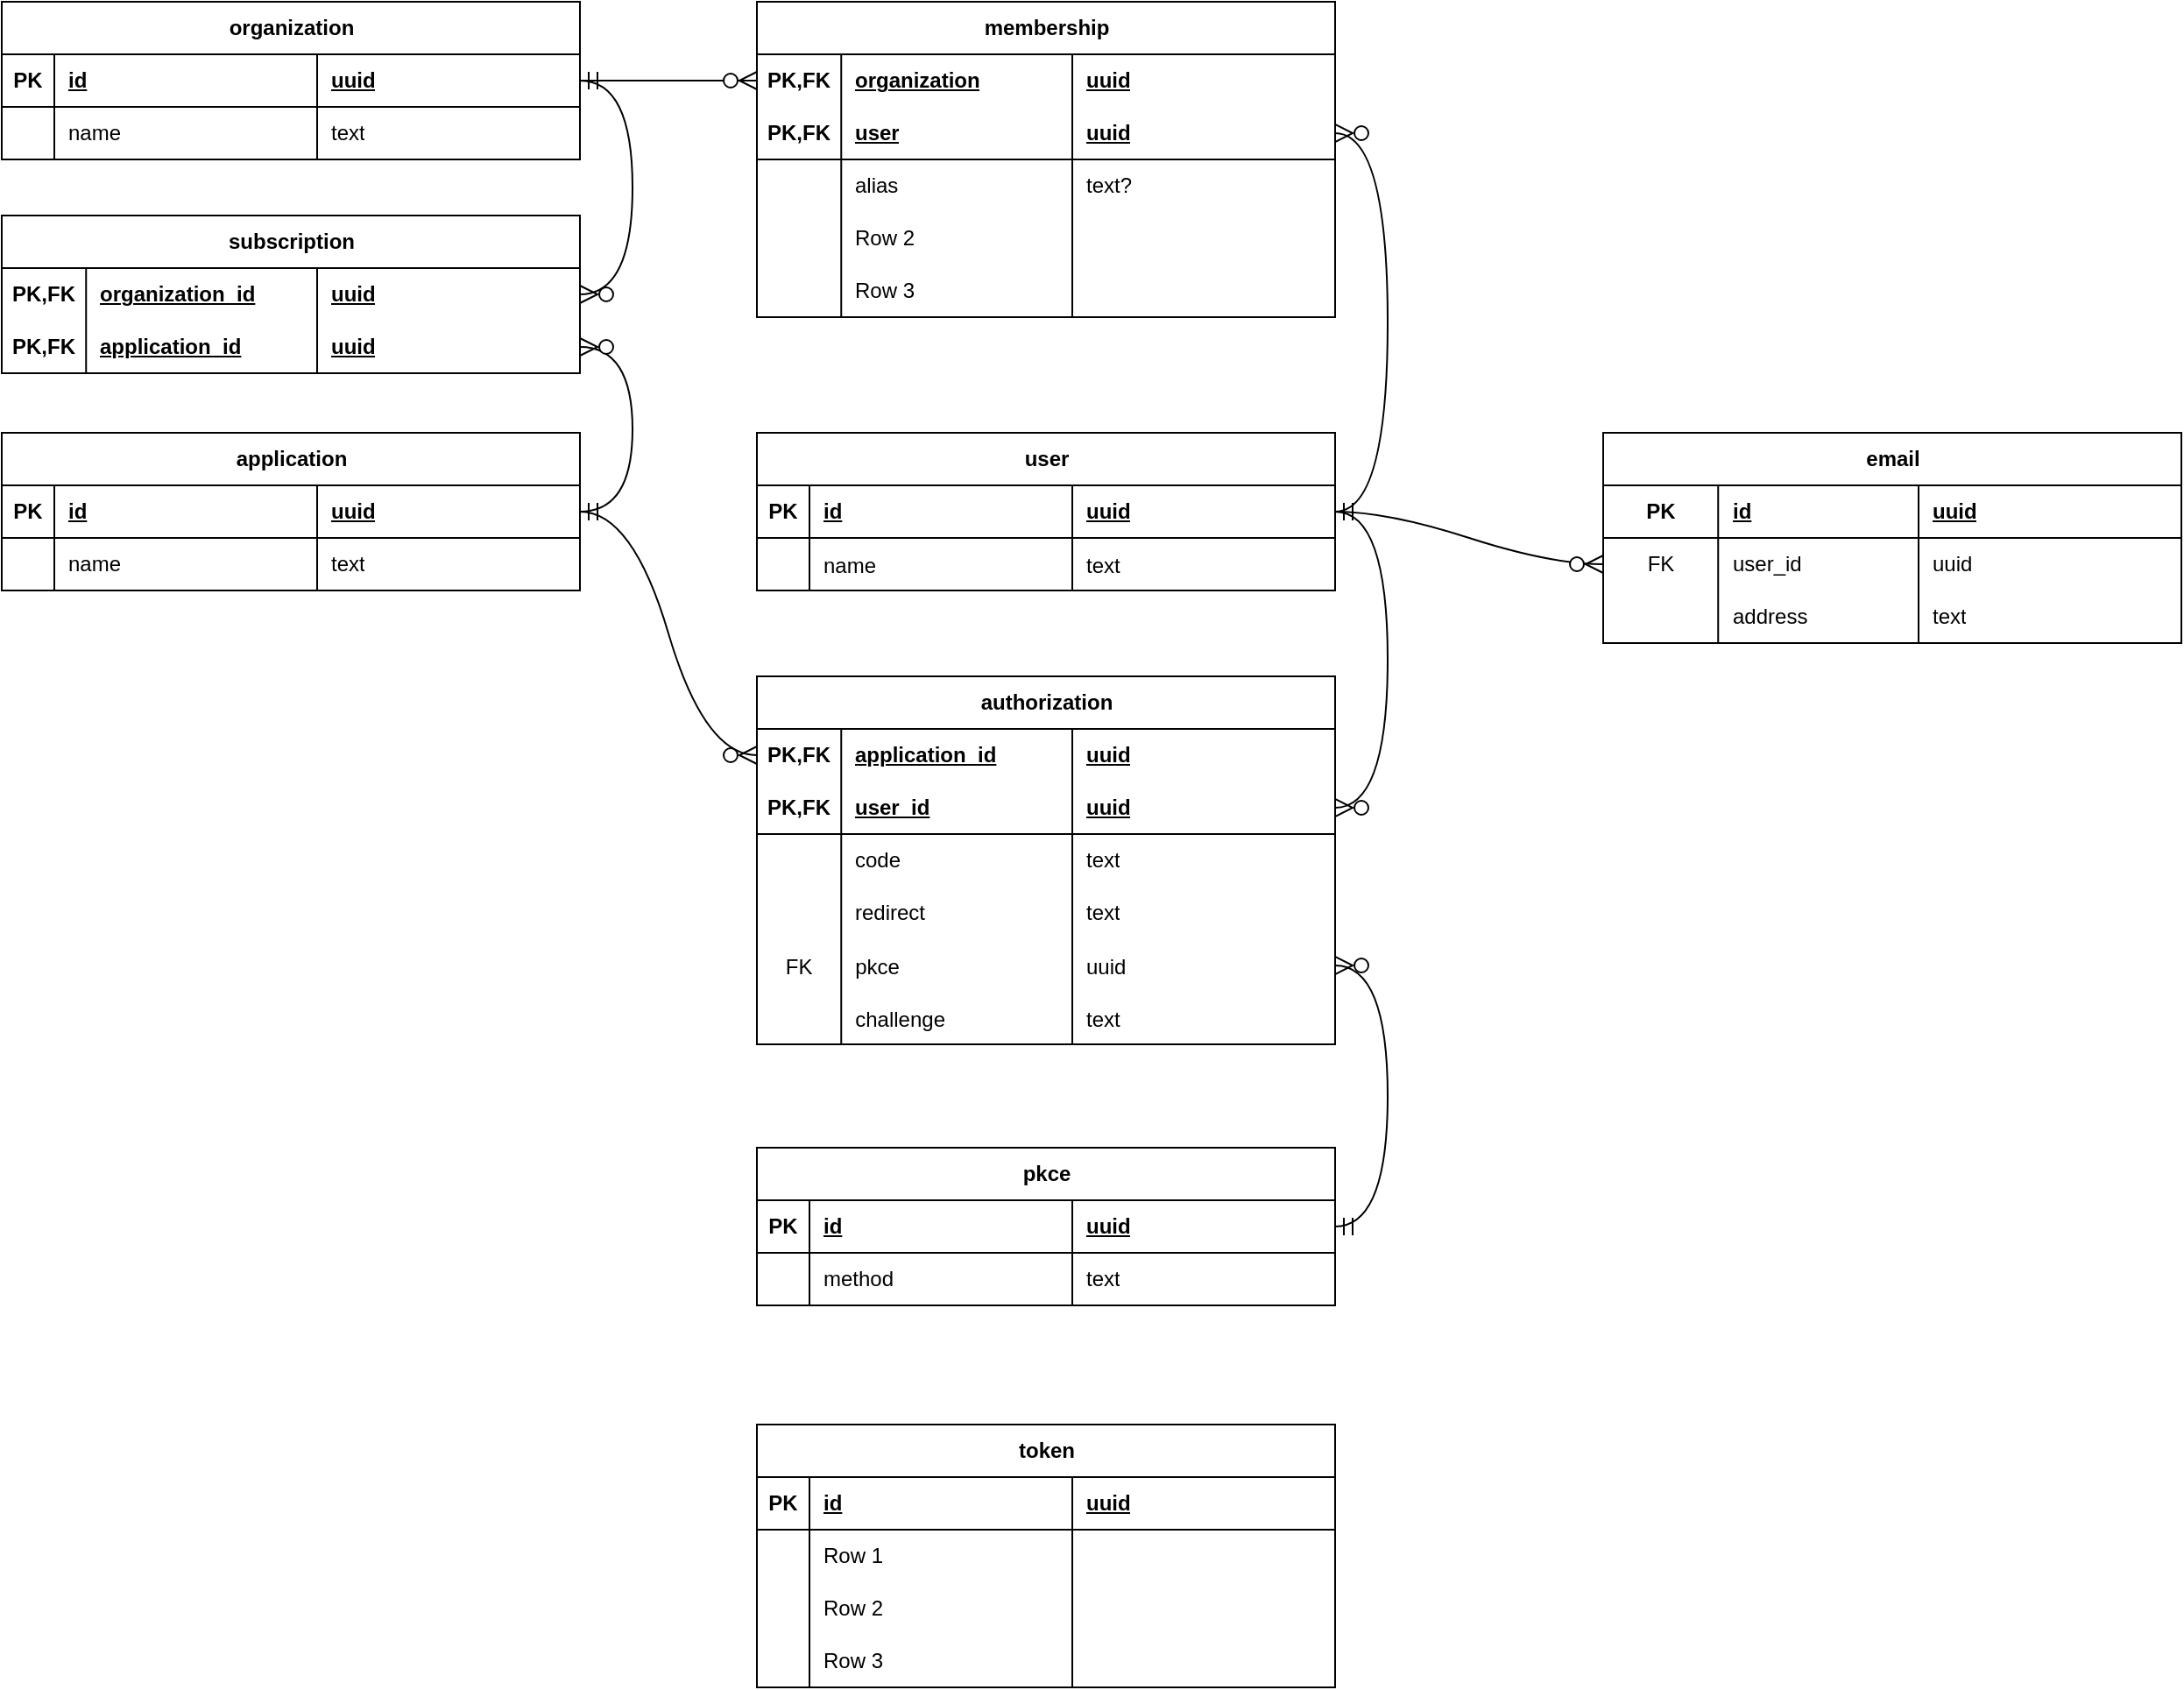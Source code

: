<mxfile version="27.1.1" pages="2">
  <diagram name="Schema" id="1bol4fyRU_d1FKhpm_cu">
    <mxGraphModel dx="2452" dy="1384" grid="0" gridSize="10" guides="1" tooltips="1" connect="1" arrows="1" fold="1" page="0" pageScale="1" pageWidth="827" pageHeight="1169" math="0" shadow="0">
      <root>
        <mxCell id="0" />
        <mxCell id="1" parent="0" />
        <mxCell id="46ffzwoDl7pQg9c1QsWF-31" style="edgeStyle=entityRelationEdgeStyle;shape=connector;curved=1;rounded=0;orthogonalLoop=1;jettySize=auto;html=1;strokeColor=default;align=center;verticalAlign=middle;fontFamily=Helvetica;fontSize=12;fontColor=default;labelBackgroundColor=default;startArrow=ERmandOne;startSize=8;endArrow=ERzeroToMany;endSize=8;" edge="1" parent="1" source="kHcMcDefeO73XjGqRHTA-59" target="XVOxswBhUQG1xmM62Aym-6">
          <mxGeometry relative="1" as="geometry" />
        </mxCell>
        <mxCell id="kHcMcDefeO73XjGqRHTA-59" value="user" style="shape=table;startSize=30;container=1;collapsible=1;childLayout=tableLayout;fixedRows=1;rowLines=0;fontStyle=1;align=center;resizeLast=1;html=1;" vertex="1" parent="1">
          <mxGeometry x="-317" y="-82" width="330" height="90" as="geometry" />
        </mxCell>
        <mxCell id="kHcMcDefeO73XjGqRHTA-60" value="" style="shape=tableRow;horizontal=0;startSize=0;swimlaneHead=0;swimlaneBody=0;fillColor=none;collapsible=0;dropTarget=0;points=[[0,0.5],[1,0.5]];portConstraint=eastwest;top=0;left=0;right=0;bottom=1;" vertex="1" parent="kHcMcDefeO73XjGqRHTA-59">
          <mxGeometry y="30" width="330" height="30" as="geometry" />
        </mxCell>
        <mxCell id="kHcMcDefeO73XjGqRHTA-61" value="PK" style="shape=partialRectangle;connectable=0;fillColor=none;top=0;left=0;bottom=0;right=0;fontStyle=1;overflow=hidden;whiteSpace=wrap;html=1;" vertex="1" parent="kHcMcDefeO73XjGqRHTA-60">
          <mxGeometry width="30" height="30" as="geometry">
            <mxRectangle width="30" height="30" as="alternateBounds" />
          </mxGeometry>
        </mxCell>
        <mxCell id="kHcMcDefeO73XjGqRHTA-62" value="id" style="shape=partialRectangle;connectable=0;fillColor=none;top=0;left=0;bottom=0;right=0;align=left;spacingLeft=6;fontStyle=5;overflow=hidden;whiteSpace=wrap;html=1;" vertex="1" parent="kHcMcDefeO73XjGqRHTA-60">
          <mxGeometry x="30" width="150" height="30" as="geometry">
            <mxRectangle width="150" height="30" as="alternateBounds" />
          </mxGeometry>
        </mxCell>
        <mxCell id="kHcMcDefeO73XjGqRHTA-63" value="uuid" style="shape=partialRectangle;connectable=0;fillColor=none;top=0;left=0;bottom=0;right=0;align=left;spacingLeft=6;fontStyle=5;overflow=hidden;whiteSpace=wrap;html=1;" vertex="1" parent="kHcMcDefeO73XjGqRHTA-60">
          <mxGeometry x="180" width="150" height="30" as="geometry">
            <mxRectangle width="150" height="30" as="alternateBounds" />
          </mxGeometry>
        </mxCell>
        <mxCell id="kHcMcDefeO73XjGqRHTA-194" value="" style="shape=tableRow;horizontal=0;startSize=0;swimlaneHead=0;swimlaneBody=0;fillColor=none;collapsible=0;dropTarget=0;points=[[0,0.5],[1,0.5]];portConstraint=eastwest;top=0;left=0;right=0;bottom=0;fontFamily=Helvetica;fontSize=12;fontColor=default;labelBackgroundColor=default;" vertex="1" parent="kHcMcDefeO73XjGqRHTA-59">
          <mxGeometry y="60" width="330" height="30" as="geometry" />
        </mxCell>
        <mxCell id="kHcMcDefeO73XjGqRHTA-195" value="" style="shape=partialRectangle;connectable=0;fillColor=none;top=0;left=0;bottom=0;right=0;editable=1;overflow=hidden;fontFamily=Helvetica;fontSize=12;fontColor=default;labelBackgroundColor=default;" vertex="1" parent="kHcMcDefeO73XjGqRHTA-194">
          <mxGeometry width="30" height="30" as="geometry">
            <mxRectangle width="30" height="30" as="alternateBounds" />
          </mxGeometry>
        </mxCell>
        <mxCell id="kHcMcDefeO73XjGqRHTA-196" value="name" style="shape=partialRectangle;connectable=0;fillColor=none;top=0;left=0;bottom=0;right=0;align=left;spacingLeft=6;overflow=hidden;fontFamily=Helvetica;fontSize=12;fontColor=default;labelBackgroundColor=default;" vertex="1" parent="kHcMcDefeO73XjGqRHTA-194">
          <mxGeometry x="30" width="150" height="30" as="geometry">
            <mxRectangle width="150" height="30" as="alternateBounds" />
          </mxGeometry>
        </mxCell>
        <mxCell id="kHcMcDefeO73XjGqRHTA-197" value="text" style="shape=partialRectangle;connectable=0;fillColor=none;top=0;left=0;bottom=0;right=0;align=left;spacingLeft=6;overflow=hidden;fontFamily=Helvetica;fontSize=12;fontColor=default;labelBackgroundColor=default;" vertex="1" parent="kHcMcDefeO73XjGqRHTA-194">
          <mxGeometry x="180" width="150" height="30" as="geometry">
            <mxRectangle width="150" height="30" as="alternateBounds" />
          </mxGeometry>
        </mxCell>
        <mxCell id="kHcMcDefeO73XjGqRHTA-89" value="email" style="shape=table;startSize=30;container=1;collapsible=1;childLayout=tableLayout;fixedRows=1;rowLines=0;fontStyle=1;align=center;resizeLast=1;html=1;" vertex="1" parent="1">
          <mxGeometry x="166" y="-82" width="330" height="120" as="geometry" />
        </mxCell>
        <mxCell id="kHcMcDefeO73XjGqRHTA-90" value="" style="shape=tableRow;horizontal=0;startSize=0;swimlaneHead=0;swimlaneBody=0;fillColor=none;collapsible=0;dropTarget=0;points=[[0,0.5],[1,0.5]];portConstraint=eastwest;top=0;left=0;right=0;bottom=1;" vertex="1" parent="kHcMcDefeO73XjGqRHTA-89">
          <mxGeometry y="30" width="330" height="30" as="geometry" />
        </mxCell>
        <mxCell id="kHcMcDefeO73XjGqRHTA-91" value="PK" style="shape=partialRectangle;connectable=0;fillColor=none;top=0;left=0;bottom=0;right=0;fontStyle=1;overflow=hidden;whiteSpace=wrap;html=1;" vertex="1" parent="kHcMcDefeO73XjGqRHTA-90">
          <mxGeometry width="65.625" height="30" as="geometry">
            <mxRectangle width="65.625" height="30" as="alternateBounds" />
          </mxGeometry>
        </mxCell>
        <mxCell id="kHcMcDefeO73XjGqRHTA-92" value="id" style="shape=partialRectangle;connectable=0;fillColor=none;top=0;left=0;bottom=0;right=0;align=left;spacingLeft=6;fontStyle=5;overflow=hidden;whiteSpace=wrap;html=1;" vertex="1" parent="kHcMcDefeO73XjGqRHTA-90">
          <mxGeometry x="65.625" width="114.375" height="30" as="geometry">
            <mxRectangle width="114.375" height="30" as="alternateBounds" />
          </mxGeometry>
        </mxCell>
        <mxCell id="kHcMcDefeO73XjGqRHTA-93" value="uuid" style="shape=partialRectangle;connectable=0;fillColor=none;top=0;left=0;bottom=0;right=0;align=left;spacingLeft=6;fontStyle=5;overflow=hidden;whiteSpace=wrap;html=1;" vertex="1" parent="kHcMcDefeO73XjGqRHTA-90">
          <mxGeometry x="180" width="150" height="30" as="geometry">
            <mxRectangle width="150" height="30" as="alternateBounds" />
          </mxGeometry>
        </mxCell>
        <mxCell id="kHcMcDefeO73XjGqRHTA-94" value="" style="shape=tableRow;horizontal=0;startSize=0;swimlaneHead=0;swimlaneBody=0;fillColor=none;collapsible=0;dropTarget=0;points=[[0,0.5],[1,0.5]];portConstraint=eastwest;top=0;left=0;right=0;bottom=0;" vertex="1" parent="kHcMcDefeO73XjGqRHTA-89">
          <mxGeometry y="60" width="330" height="30" as="geometry" />
        </mxCell>
        <mxCell id="kHcMcDefeO73XjGqRHTA-95" value="FK" style="shape=partialRectangle;connectable=0;fillColor=none;top=0;left=0;bottom=0;right=0;editable=1;overflow=hidden;whiteSpace=wrap;html=1;" vertex="1" parent="kHcMcDefeO73XjGqRHTA-94">
          <mxGeometry width="65.625" height="30" as="geometry">
            <mxRectangle width="65.625" height="30" as="alternateBounds" />
          </mxGeometry>
        </mxCell>
        <mxCell id="kHcMcDefeO73XjGqRHTA-96" value="user_id" style="shape=partialRectangle;connectable=0;fillColor=none;top=0;left=0;bottom=0;right=0;align=left;spacingLeft=6;overflow=hidden;whiteSpace=wrap;html=1;" vertex="1" parent="kHcMcDefeO73XjGqRHTA-94">
          <mxGeometry x="65.625" width="114.375" height="30" as="geometry">
            <mxRectangle width="114.375" height="30" as="alternateBounds" />
          </mxGeometry>
        </mxCell>
        <mxCell id="kHcMcDefeO73XjGqRHTA-97" value="uuid" style="shape=partialRectangle;connectable=0;fillColor=none;top=0;left=0;bottom=0;right=0;align=left;spacingLeft=6;overflow=hidden;whiteSpace=wrap;html=1;" vertex="1" parent="kHcMcDefeO73XjGqRHTA-94">
          <mxGeometry x="180" width="150" height="30" as="geometry">
            <mxRectangle width="150" height="30" as="alternateBounds" />
          </mxGeometry>
        </mxCell>
        <mxCell id="kHcMcDefeO73XjGqRHTA-98" value="" style="shape=tableRow;horizontal=0;startSize=0;swimlaneHead=0;swimlaneBody=0;fillColor=none;collapsible=0;dropTarget=0;points=[[0,0.5],[1,0.5]];portConstraint=eastwest;top=0;left=0;right=0;bottom=0;" vertex="1" parent="kHcMcDefeO73XjGqRHTA-89">
          <mxGeometry y="90" width="330" height="30" as="geometry" />
        </mxCell>
        <mxCell id="kHcMcDefeO73XjGqRHTA-99" value="" style="shape=partialRectangle;connectable=0;fillColor=none;top=0;left=0;bottom=0;right=0;editable=1;overflow=hidden;whiteSpace=wrap;html=1;" vertex="1" parent="kHcMcDefeO73XjGqRHTA-98">
          <mxGeometry width="65.625" height="30" as="geometry">
            <mxRectangle width="65.625" height="30" as="alternateBounds" />
          </mxGeometry>
        </mxCell>
        <mxCell id="kHcMcDefeO73XjGqRHTA-100" value="address" style="shape=partialRectangle;connectable=0;fillColor=none;top=0;left=0;bottom=0;right=0;align=left;spacingLeft=6;overflow=hidden;whiteSpace=wrap;html=1;" vertex="1" parent="kHcMcDefeO73XjGqRHTA-98">
          <mxGeometry x="65.625" width="114.375" height="30" as="geometry">
            <mxRectangle width="114.375" height="30" as="alternateBounds" />
          </mxGeometry>
        </mxCell>
        <mxCell id="kHcMcDefeO73XjGqRHTA-101" value="text" style="shape=partialRectangle;connectable=0;fillColor=none;top=0;left=0;bottom=0;right=0;align=left;spacingLeft=6;overflow=hidden;whiteSpace=wrap;html=1;" vertex="1" parent="kHcMcDefeO73XjGqRHTA-98">
          <mxGeometry x="180" width="150" height="30" as="geometry">
            <mxRectangle width="150" height="30" as="alternateBounds" />
          </mxGeometry>
        </mxCell>
        <mxCell id="kHcMcDefeO73XjGqRHTA-117" style="edgeStyle=entityRelationEdgeStyle;shape=connector;curved=1;rounded=0;orthogonalLoop=1;jettySize=auto;html=1;strokeColor=default;align=center;verticalAlign=middle;fontFamily=Helvetica;fontSize=12;fontColor=default;labelBackgroundColor=default;startArrow=ERmandOne;startSize=8;endArrow=ERzeroToMany;endSize=8;" edge="1" parent="1" source="kHcMcDefeO73XjGqRHTA-60" target="kHcMcDefeO73XjGqRHTA-94">
          <mxGeometry relative="1" as="geometry" />
        </mxCell>
        <mxCell id="kHcMcDefeO73XjGqRHTA-118" value="organization" style="shape=table;startSize=30;container=1;collapsible=1;childLayout=tableLayout;fixedRows=1;rowLines=0;fontStyle=1;align=center;resizeLast=1;html=1;" vertex="1" parent="1">
          <mxGeometry x="-748" y="-328" width="330" height="90" as="geometry" />
        </mxCell>
        <mxCell id="kHcMcDefeO73XjGqRHTA-119" value="" style="shape=tableRow;horizontal=0;startSize=0;swimlaneHead=0;swimlaneBody=0;fillColor=none;collapsible=0;dropTarget=0;points=[[0,0.5],[1,0.5]];portConstraint=eastwest;top=0;left=0;right=0;bottom=1;" vertex="1" parent="kHcMcDefeO73XjGqRHTA-118">
          <mxGeometry y="30" width="330" height="30" as="geometry" />
        </mxCell>
        <mxCell id="kHcMcDefeO73XjGqRHTA-120" value="PK" style="shape=partialRectangle;connectable=0;fillColor=none;top=0;left=0;bottom=0;right=0;fontStyle=1;overflow=hidden;whiteSpace=wrap;html=1;" vertex="1" parent="kHcMcDefeO73XjGqRHTA-119">
          <mxGeometry width="30" height="30" as="geometry">
            <mxRectangle width="30" height="30" as="alternateBounds" />
          </mxGeometry>
        </mxCell>
        <mxCell id="kHcMcDefeO73XjGqRHTA-121" value="id" style="shape=partialRectangle;connectable=0;fillColor=none;top=0;left=0;bottom=0;right=0;align=left;spacingLeft=6;fontStyle=5;overflow=hidden;whiteSpace=wrap;html=1;" vertex="1" parent="kHcMcDefeO73XjGqRHTA-119">
          <mxGeometry x="30" width="150" height="30" as="geometry">
            <mxRectangle width="150" height="30" as="alternateBounds" />
          </mxGeometry>
        </mxCell>
        <mxCell id="kHcMcDefeO73XjGqRHTA-122" value="uuid" style="shape=partialRectangle;connectable=0;fillColor=none;top=0;left=0;bottom=0;right=0;align=left;spacingLeft=6;fontStyle=5;overflow=hidden;whiteSpace=wrap;html=1;" vertex="1" parent="kHcMcDefeO73XjGqRHTA-119">
          <mxGeometry x="180" width="150" height="30" as="geometry">
            <mxRectangle width="150" height="30" as="alternateBounds" />
          </mxGeometry>
        </mxCell>
        <mxCell id="kHcMcDefeO73XjGqRHTA-131" value="" style="shape=tableRow;horizontal=0;startSize=0;swimlaneHead=0;swimlaneBody=0;fillColor=none;collapsible=0;dropTarget=0;points=[[0,0.5],[1,0.5]];portConstraint=eastwest;top=0;left=0;right=0;bottom=0;" vertex="1" parent="kHcMcDefeO73XjGqRHTA-118">
          <mxGeometry y="60" width="330" height="30" as="geometry" />
        </mxCell>
        <mxCell id="kHcMcDefeO73XjGqRHTA-132" value="" style="shape=partialRectangle;connectable=0;fillColor=none;top=0;left=0;bottom=0;right=0;editable=1;overflow=hidden;whiteSpace=wrap;html=1;" vertex="1" parent="kHcMcDefeO73XjGqRHTA-131">
          <mxGeometry width="30" height="30" as="geometry">
            <mxRectangle width="30" height="30" as="alternateBounds" />
          </mxGeometry>
        </mxCell>
        <mxCell id="kHcMcDefeO73XjGqRHTA-133" value="name" style="shape=partialRectangle;connectable=0;fillColor=none;top=0;left=0;bottom=0;right=0;align=left;spacingLeft=6;overflow=hidden;whiteSpace=wrap;html=1;" vertex="1" parent="kHcMcDefeO73XjGqRHTA-131">
          <mxGeometry x="30" width="150" height="30" as="geometry">
            <mxRectangle width="150" height="30" as="alternateBounds" />
          </mxGeometry>
        </mxCell>
        <mxCell id="kHcMcDefeO73XjGqRHTA-134" value="text" style="shape=partialRectangle;connectable=0;fillColor=none;top=0;left=0;bottom=0;right=0;align=left;spacingLeft=6;overflow=hidden;whiteSpace=wrap;html=1;" vertex="1" parent="kHcMcDefeO73XjGqRHTA-131">
          <mxGeometry x="180" width="150" height="30" as="geometry">
            <mxRectangle width="150" height="30" as="alternateBounds" />
          </mxGeometry>
        </mxCell>
        <mxCell id="kHcMcDefeO73XjGqRHTA-173" value="membership" style="shape=table;startSize=30;container=1;collapsible=1;childLayout=tableLayout;fixedRows=1;rowLines=0;fontStyle=1;align=center;resizeLast=1;html=1;" vertex="1" parent="1">
          <mxGeometry x="-317" y="-328" width="330" height="180" as="geometry" />
        </mxCell>
        <mxCell id="kHcMcDefeO73XjGqRHTA-174" value="" style="shape=tableRow;horizontal=0;startSize=0;swimlaneHead=0;swimlaneBody=0;fillColor=none;collapsible=0;dropTarget=0;points=[[0,0.5],[1,0.5]];portConstraint=eastwest;top=0;left=0;right=0;bottom=0;fontFamily=Helvetica;fontSize=12;fontColor=default;labelBackgroundColor=default;" vertex="1" parent="kHcMcDefeO73XjGqRHTA-173">
          <mxGeometry y="30" width="330" height="30" as="geometry" />
        </mxCell>
        <mxCell id="kHcMcDefeO73XjGqRHTA-175" value="&lt;b&gt;PK,FK&lt;/b&gt;" style="shape=partialRectangle;connectable=0;fillColor=none;top=0;left=0;bottom=0;right=0;fontStyle=0;overflow=hidden;whiteSpace=wrap;html=1;fontFamily=Helvetica;fontSize=12;fontColor=default;labelBackgroundColor=default;" vertex="1" parent="kHcMcDefeO73XjGqRHTA-174">
          <mxGeometry width="48.125" height="30" as="geometry">
            <mxRectangle width="48.125" height="30" as="alternateBounds" />
          </mxGeometry>
        </mxCell>
        <mxCell id="kHcMcDefeO73XjGqRHTA-176" value="&lt;b&gt;&lt;u&gt;organization&lt;/u&gt;&lt;/b&gt;" style="shape=partialRectangle;connectable=0;fillColor=none;top=0;left=0;bottom=0;right=0;align=left;spacingLeft=6;fontStyle=0;overflow=hidden;whiteSpace=wrap;html=1;fontFamily=Helvetica;fontSize=12;fontColor=default;labelBackgroundColor=default;" vertex="1" parent="kHcMcDefeO73XjGqRHTA-174">
          <mxGeometry x="48.125" width="131.875" height="30" as="geometry">
            <mxRectangle width="131.875" height="30" as="alternateBounds" />
          </mxGeometry>
        </mxCell>
        <mxCell id="kHcMcDefeO73XjGqRHTA-177" value="&lt;b&gt;&lt;u&gt;uuid&lt;/u&gt;&lt;/b&gt;" style="shape=partialRectangle;connectable=0;fillColor=none;top=0;left=0;bottom=0;right=0;align=left;spacingLeft=6;fontStyle=0;overflow=hidden;whiteSpace=wrap;html=1;fontFamily=Helvetica;fontSize=12;fontColor=default;labelBackgroundColor=default;" vertex="1" parent="kHcMcDefeO73XjGqRHTA-174">
          <mxGeometry x="180" width="150" height="30" as="geometry">
            <mxRectangle width="150" height="30" as="alternateBounds" />
          </mxGeometry>
        </mxCell>
        <mxCell id="kHcMcDefeO73XjGqRHTA-178" value="" style="shape=tableRow;horizontal=0;startSize=0;swimlaneHead=0;swimlaneBody=0;fillColor=none;collapsible=0;dropTarget=0;points=[[0,0.5],[1,0.5]];portConstraint=eastwest;top=0;left=0;right=0;bottom=1;" vertex="1" parent="kHcMcDefeO73XjGqRHTA-173">
          <mxGeometry y="60" width="330" height="30" as="geometry" />
        </mxCell>
        <mxCell id="kHcMcDefeO73XjGqRHTA-179" value="PK,FK" style="shape=partialRectangle;connectable=0;fillColor=none;top=0;left=0;bottom=0;right=0;fontStyle=1;overflow=hidden;whiteSpace=wrap;html=1;" vertex="1" parent="kHcMcDefeO73XjGqRHTA-178">
          <mxGeometry width="48.125" height="30" as="geometry">
            <mxRectangle width="48.125" height="30" as="alternateBounds" />
          </mxGeometry>
        </mxCell>
        <mxCell id="kHcMcDefeO73XjGqRHTA-180" value="user" style="shape=partialRectangle;connectable=0;fillColor=none;top=0;left=0;bottom=0;right=0;align=left;spacingLeft=6;fontStyle=5;overflow=hidden;whiteSpace=wrap;html=1;" vertex="1" parent="kHcMcDefeO73XjGqRHTA-178">
          <mxGeometry x="48.125" width="131.875" height="30" as="geometry">
            <mxRectangle width="131.875" height="30" as="alternateBounds" />
          </mxGeometry>
        </mxCell>
        <mxCell id="kHcMcDefeO73XjGqRHTA-181" value="uuid" style="shape=partialRectangle;connectable=0;fillColor=none;top=0;left=0;bottom=0;right=0;align=left;spacingLeft=6;fontStyle=5;overflow=hidden;whiteSpace=wrap;html=1;" vertex="1" parent="kHcMcDefeO73XjGqRHTA-178">
          <mxGeometry x="180" width="150" height="30" as="geometry">
            <mxRectangle width="150" height="30" as="alternateBounds" />
          </mxGeometry>
        </mxCell>
        <mxCell id="kHcMcDefeO73XjGqRHTA-182" value="" style="shape=tableRow;horizontal=0;startSize=0;swimlaneHead=0;swimlaneBody=0;fillColor=none;collapsible=0;dropTarget=0;points=[[0,0.5],[1,0.5]];portConstraint=eastwest;top=0;left=0;right=0;bottom=0;" vertex="1" parent="kHcMcDefeO73XjGqRHTA-173">
          <mxGeometry y="90" width="330" height="30" as="geometry" />
        </mxCell>
        <mxCell id="kHcMcDefeO73XjGqRHTA-183" value="" style="shape=partialRectangle;connectable=0;fillColor=none;top=0;left=0;bottom=0;right=0;editable=1;overflow=hidden;whiteSpace=wrap;html=1;" vertex="1" parent="kHcMcDefeO73XjGqRHTA-182">
          <mxGeometry width="48.125" height="30" as="geometry">
            <mxRectangle width="48.125" height="30" as="alternateBounds" />
          </mxGeometry>
        </mxCell>
        <mxCell id="kHcMcDefeO73XjGqRHTA-184" value="alias" style="shape=partialRectangle;connectable=0;fillColor=none;top=0;left=0;bottom=0;right=0;align=left;spacingLeft=6;overflow=hidden;whiteSpace=wrap;html=1;" vertex="1" parent="kHcMcDefeO73XjGqRHTA-182">
          <mxGeometry x="48.125" width="131.875" height="30" as="geometry">
            <mxRectangle width="131.875" height="30" as="alternateBounds" />
          </mxGeometry>
        </mxCell>
        <mxCell id="kHcMcDefeO73XjGqRHTA-185" value="text?" style="shape=partialRectangle;connectable=0;fillColor=none;top=0;left=0;bottom=0;right=0;align=left;spacingLeft=6;overflow=hidden;whiteSpace=wrap;html=1;" vertex="1" parent="kHcMcDefeO73XjGqRHTA-182">
          <mxGeometry x="180" width="150" height="30" as="geometry">
            <mxRectangle width="150" height="30" as="alternateBounds" />
          </mxGeometry>
        </mxCell>
        <mxCell id="kHcMcDefeO73XjGqRHTA-186" value="" style="shape=tableRow;horizontal=0;startSize=0;swimlaneHead=0;swimlaneBody=0;fillColor=none;collapsible=0;dropTarget=0;points=[[0,0.5],[1,0.5]];portConstraint=eastwest;top=0;left=0;right=0;bottom=0;" vertex="1" parent="kHcMcDefeO73XjGqRHTA-173">
          <mxGeometry y="120" width="330" height="30" as="geometry" />
        </mxCell>
        <mxCell id="kHcMcDefeO73XjGqRHTA-187" value="" style="shape=partialRectangle;connectable=0;fillColor=none;top=0;left=0;bottom=0;right=0;editable=1;overflow=hidden;whiteSpace=wrap;html=1;" vertex="1" parent="kHcMcDefeO73XjGqRHTA-186">
          <mxGeometry width="48.125" height="30" as="geometry">
            <mxRectangle width="48.125" height="30" as="alternateBounds" />
          </mxGeometry>
        </mxCell>
        <mxCell id="kHcMcDefeO73XjGqRHTA-188" value="Row 2" style="shape=partialRectangle;connectable=0;fillColor=none;top=0;left=0;bottom=0;right=0;align=left;spacingLeft=6;overflow=hidden;whiteSpace=wrap;html=1;" vertex="1" parent="kHcMcDefeO73XjGqRHTA-186">
          <mxGeometry x="48.125" width="131.875" height="30" as="geometry">
            <mxRectangle width="131.875" height="30" as="alternateBounds" />
          </mxGeometry>
        </mxCell>
        <mxCell id="kHcMcDefeO73XjGqRHTA-189" style="shape=partialRectangle;connectable=0;fillColor=none;top=0;left=0;bottom=0;right=0;align=left;spacingLeft=6;overflow=hidden;whiteSpace=wrap;html=1;" vertex="1" parent="kHcMcDefeO73XjGqRHTA-186">
          <mxGeometry x="180" width="150" height="30" as="geometry">
            <mxRectangle width="150" height="30" as="alternateBounds" />
          </mxGeometry>
        </mxCell>
        <mxCell id="kHcMcDefeO73XjGqRHTA-190" value="" style="shape=tableRow;horizontal=0;startSize=0;swimlaneHead=0;swimlaneBody=0;fillColor=none;collapsible=0;dropTarget=0;points=[[0,0.5],[1,0.5]];portConstraint=eastwest;top=0;left=0;right=0;bottom=0;" vertex="1" parent="kHcMcDefeO73XjGqRHTA-173">
          <mxGeometry y="150" width="330" height="30" as="geometry" />
        </mxCell>
        <mxCell id="kHcMcDefeO73XjGqRHTA-191" value="" style="shape=partialRectangle;connectable=0;fillColor=none;top=0;left=0;bottom=0;right=0;editable=1;overflow=hidden;whiteSpace=wrap;html=1;" vertex="1" parent="kHcMcDefeO73XjGqRHTA-190">
          <mxGeometry width="48.125" height="30" as="geometry">
            <mxRectangle width="48.125" height="30" as="alternateBounds" />
          </mxGeometry>
        </mxCell>
        <mxCell id="kHcMcDefeO73XjGqRHTA-192" value="Row 3" style="shape=partialRectangle;connectable=0;fillColor=none;top=0;left=0;bottom=0;right=0;align=left;spacingLeft=6;overflow=hidden;whiteSpace=wrap;html=1;" vertex="1" parent="kHcMcDefeO73XjGqRHTA-190">
          <mxGeometry x="48.125" width="131.875" height="30" as="geometry">
            <mxRectangle width="131.875" height="30" as="alternateBounds" />
          </mxGeometry>
        </mxCell>
        <mxCell id="kHcMcDefeO73XjGqRHTA-193" style="shape=partialRectangle;connectable=0;fillColor=none;top=0;left=0;bottom=0;right=0;align=left;spacingLeft=6;overflow=hidden;whiteSpace=wrap;html=1;" vertex="1" parent="kHcMcDefeO73XjGqRHTA-190">
          <mxGeometry x="180" width="150" height="30" as="geometry">
            <mxRectangle width="150" height="30" as="alternateBounds" />
          </mxGeometry>
        </mxCell>
        <mxCell id="kHcMcDefeO73XjGqRHTA-198" value="application" style="shape=table;startSize=30;container=1;collapsible=1;childLayout=tableLayout;fixedRows=1;rowLines=0;fontStyle=1;align=center;resizeLast=1;html=1;" vertex="1" parent="1">
          <mxGeometry x="-748" y="-82" width="330" height="90" as="geometry" />
        </mxCell>
        <mxCell id="kHcMcDefeO73XjGqRHTA-199" value="" style="shape=tableRow;horizontal=0;startSize=0;swimlaneHead=0;swimlaneBody=0;fillColor=none;collapsible=0;dropTarget=0;points=[[0,0.5],[1,0.5]];portConstraint=eastwest;top=0;left=0;right=0;bottom=1;" vertex="1" parent="kHcMcDefeO73XjGqRHTA-198">
          <mxGeometry y="30" width="330" height="30" as="geometry" />
        </mxCell>
        <mxCell id="kHcMcDefeO73XjGqRHTA-200" value="PK" style="shape=partialRectangle;connectable=0;fillColor=none;top=0;left=0;bottom=0;right=0;fontStyle=1;overflow=hidden;whiteSpace=wrap;html=1;" vertex="1" parent="kHcMcDefeO73XjGqRHTA-199">
          <mxGeometry width="30" height="30" as="geometry">
            <mxRectangle width="30" height="30" as="alternateBounds" />
          </mxGeometry>
        </mxCell>
        <mxCell id="kHcMcDefeO73XjGqRHTA-201" value="id" style="shape=partialRectangle;connectable=0;fillColor=none;top=0;left=0;bottom=0;right=0;align=left;spacingLeft=6;fontStyle=5;overflow=hidden;whiteSpace=wrap;html=1;" vertex="1" parent="kHcMcDefeO73XjGqRHTA-199">
          <mxGeometry x="30" width="150" height="30" as="geometry">
            <mxRectangle width="150" height="30" as="alternateBounds" />
          </mxGeometry>
        </mxCell>
        <mxCell id="kHcMcDefeO73XjGqRHTA-202" value="uuid" style="shape=partialRectangle;connectable=0;fillColor=none;top=0;left=0;bottom=0;right=0;align=left;spacingLeft=6;fontStyle=5;overflow=hidden;whiteSpace=wrap;html=1;" vertex="1" parent="kHcMcDefeO73XjGqRHTA-199">
          <mxGeometry x="180" width="150" height="30" as="geometry">
            <mxRectangle width="150" height="30" as="alternateBounds" />
          </mxGeometry>
        </mxCell>
        <mxCell id="kHcMcDefeO73XjGqRHTA-203" value="" style="shape=tableRow;horizontal=0;startSize=0;swimlaneHead=0;swimlaneBody=0;fillColor=none;collapsible=0;dropTarget=0;points=[[0,0.5],[1,0.5]];portConstraint=eastwest;top=0;left=0;right=0;bottom=0;" vertex="1" parent="kHcMcDefeO73XjGqRHTA-198">
          <mxGeometry y="60" width="330" height="30" as="geometry" />
        </mxCell>
        <mxCell id="kHcMcDefeO73XjGqRHTA-204" value="" style="shape=partialRectangle;connectable=0;fillColor=none;top=0;left=0;bottom=0;right=0;editable=1;overflow=hidden;whiteSpace=wrap;html=1;" vertex="1" parent="kHcMcDefeO73XjGqRHTA-203">
          <mxGeometry width="30" height="30" as="geometry">
            <mxRectangle width="30" height="30" as="alternateBounds" />
          </mxGeometry>
        </mxCell>
        <mxCell id="kHcMcDefeO73XjGqRHTA-205" value="name" style="shape=partialRectangle;connectable=0;fillColor=none;top=0;left=0;bottom=0;right=0;align=left;spacingLeft=6;overflow=hidden;whiteSpace=wrap;html=1;" vertex="1" parent="kHcMcDefeO73XjGqRHTA-203">
          <mxGeometry x="30" width="150" height="30" as="geometry">
            <mxRectangle width="150" height="30" as="alternateBounds" />
          </mxGeometry>
        </mxCell>
        <mxCell id="kHcMcDefeO73XjGqRHTA-206" value="text" style="shape=partialRectangle;connectable=0;fillColor=none;top=0;left=0;bottom=0;right=0;align=left;spacingLeft=6;overflow=hidden;whiteSpace=wrap;html=1;" vertex="1" parent="kHcMcDefeO73XjGqRHTA-203">
          <mxGeometry x="180" width="150" height="30" as="geometry">
            <mxRectangle width="150" height="30" as="alternateBounds" />
          </mxGeometry>
        </mxCell>
        <mxCell id="kHcMcDefeO73XjGqRHTA-215" value="subscription" style="shape=table;startSize=30;container=1;collapsible=1;childLayout=tableLayout;fixedRows=1;rowLines=0;fontStyle=1;align=center;resizeLast=1;html=1;" vertex="1" parent="1">
          <mxGeometry x="-748" y="-206" width="330" height="90" as="geometry" />
        </mxCell>
        <mxCell id="kHcMcDefeO73XjGqRHTA-216" value="" style="shape=tableRow;horizontal=0;startSize=0;swimlaneHead=0;swimlaneBody=0;fillColor=none;collapsible=0;dropTarget=0;points=[[0,0.5],[1,0.5]];portConstraint=eastwest;top=0;left=0;right=0;bottom=0;fontFamily=Helvetica;fontSize=12;fontColor=default;labelBackgroundColor=default;" vertex="1" parent="kHcMcDefeO73XjGqRHTA-215">
          <mxGeometry y="30" width="330" height="30" as="geometry" />
        </mxCell>
        <mxCell id="kHcMcDefeO73XjGqRHTA-217" value="&lt;b&gt;PK,FK&lt;/b&gt;" style="shape=partialRectangle;connectable=0;fillColor=none;top=0;left=0;bottom=0;right=0;fontStyle=0;overflow=hidden;whiteSpace=wrap;html=1;fontFamily=Helvetica;fontSize=12;fontColor=default;labelBackgroundColor=default;" vertex="1" parent="kHcMcDefeO73XjGqRHTA-216">
          <mxGeometry width="48.125" height="30" as="geometry">
            <mxRectangle width="48.125" height="30" as="alternateBounds" />
          </mxGeometry>
        </mxCell>
        <mxCell id="kHcMcDefeO73XjGqRHTA-218" value="&lt;b&gt;&lt;u&gt;organization_id&lt;/u&gt;&lt;/b&gt;" style="shape=partialRectangle;connectable=0;fillColor=none;top=0;left=0;bottom=0;right=0;align=left;spacingLeft=6;fontStyle=0;overflow=hidden;whiteSpace=wrap;html=1;fontFamily=Helvetica;fontSize=12;fontColor=default;labelBackgroundColor=default;" vertex="1" parent="kHcMcDefeO73XjGqRHTA-216">
          <mxGeometry x="48.125" width="131.875" height="30" as="geometry">
            <mxRectangle width="131.875" height="30" as="alternateBounds" />
          </mxGeometry>
        </mxCell>
        <mxCell id="kHcMcDefeO73XjGqRHTA-219" value="&lt;b&gt;&lt;u&gt;uuid&lt;/u&gt;&lt;/b&gt;" style="shape=partialRectangle;connectable=0;fillColor=none;top=0;left=0;bottom=0;right=0;align=left;spacingLeft=6;fontStyle=0;overflow=hidden;whiteSpace=wrap;html=1;fontFamily=Helvetica;fontSize=12;fontColor=default;labelBackgroundColor=default;" vertex="1" parent="kHcMcDefeO73XjGqRHTA-216">
          <mxGeometry x="180" width="150" height="30" as="geometry">
            <mxRectangle width="150" height="30" as="alternateBounds" />
          </mxGeometry>
        </mxCell>
        <mxCell id="kHcMcDefeO73XjGqRHTA-220" value="" style="shape=tableRow;horizontal=0;startSize=0;swimlaneHead=0;swimlaneBody=0;fillColor=none;collapsible=0;dropTarget=0;points=[[0,0.5],[1,0.5]];portConstraint=eastwest;top=0;left=0;right=0;bottom=1;" vertex="1" parent="kHcMcDefeO73XjGqRHTA-215">
          <mxGeometry y="60" width="330" height="30" as="geometry" />
        </mxCell>
        <mxCell id="kHcMcDefeO73XjGqRHTA-221" value="PK,FK" style="shape=partialRectangle;connectable=0;fillColor=none;top=0;left=0;bottom=0;right=0;fontStyle=1;overflow=hidden;whiteSpace=wrap;html=1;" vertex="1" parent="kHcMcDefeO73XjGqRHTA-220">
          <mxGeometry width="48.125" height="30" as="geometry">
            <mxRectangle width="48.125" height="30" as="alternateBounds" />
          </mxGeometry>
        </mxCell>
        <mxCell id="kHcMcDefeO73XjGqRHTA-222" value="application_id" style="shape=partialRectangle;connectable=0;fillColor=none;top=0;left=0;bottom=0;right=0;align=left;spacingLeft=6;fontStyle=5;overflow=hidden;whiteSpace=wrap;html=1;" vertex="1" parent="kHcMcDefeO73XjGqRHTA-220">
          <mxGeometry x="48.125" width="131.875" height="30" as="geometry">
            <mxRectangle width="131.875" height="30" as="alternateBounds" />
          </mxGeometry>
        </mxCell>
        <mxCell id="kHcMcDefeO73XjGqRHTA-223" value="uuid" style="shape=partialRectangle;connectable=0;fillColor=none;top=0;left=0;bottom=0;right=0;align=left;spacingLeft=6;fontStyle=5;overflow=hidden;whiteSpace=wrap;html=1;" vertex="1" parent="kHcMcDefeO73XjGqRHTA-220">
          <mxGeometry x="180" width="150" height="30" as="geometry">
            <mxRectangle width="150" height="30" as="alternateBounds" />
          </mxGeometry>
        </mxCell>
        <mxCell id="zwS3hHhLraTCP4MLH3ys-1" style="edgeStyle=entityRelationEdgeStyle;shape=connector;curved=1;rounded=0;orthogonalLoop=1;jettySize=auto;html=1;strokeColor=default;align=center;verticalAlign=middle;fontFamily=Helvetica;fontSize=12;fontColor=default;labelBackgroundColor=default;startArrow=ERmandOne;startSize=8;endArrow=ERzeroToMany;endSize=8;" edge="1" parent="1" source="kHcMcDefeO73XjGqRHTA-119" target="kHcMcDefeO73XjGqRHTA-174">
          <mxGeometry relative="1" as="geometry" />
        </mxCell>
        <mxCell id="zwS3hHhLraTCP4MLH3ys-2" style="edgeStyle=entityRelationEdgeStyle;shape=connector;curved=1;rounded=0;orthogonalLoop=1;jettySize=auto;html=1;strokeColor=default;align=center;verticalAlign=middle;fontFamily=Helvetica;fontSize=12;fontColor=default;labelBackgroundColor=default;startArrow=ERmandOne;startSize=8;endArrow=ERzeroToMany;endSize=8;" edge="1" parent="1" source="kHcMcDefeO73XjGqRHTA-60" target="kHcMcDefeO73XjGqRHTA-178">
          <mxGeometry relative="1" as="geometry" />
        </mxCell>
        <mxCell id="XVOxswBhUQG1xmM62Aym-1" value="authorization" style="shape=table;startSize=30;container=1;collapsible=1;childLayout=tableLayout;fixedRows=1;rowLines=0;fontStyle=1;align=center;resizeLast=1;html=1;" vertex="1" parent="1">
          <mxGeometry x="-317" y="57" width="330" height="210" as="geometry" />
        </mxCell>
        <mxCell id="XVOxswBhUQG1xmM62Aym-2" value="" style="shape=tableRow;horizontal=0;startSize=0;swimlaneHead=0;swimlaneBody=0;fillColor=none;collapsible=0;dropTarget=0;points=[[0,0.5],[1,0.5]];portConstraint=eastwest;top=0;left=0;right=0;bottom=0;fontFamily=Helvetica;fontSize=12;fontColor=default;labelBackgroundColor=default;" vertex="1" parent="XVOxswBhUQG1xmM62Aym-1">
          <mxGeometry y="30" width="330" height="30" as="geometry" />
        </mxCell>
        <mxCell id="XVOxswBhUQG1xmM62Aym-3" value="&lt;b&gt;PK,FK&lt;/b&gt;" style="shape=partialRectangle;connectable=0;fillColor=none;top=0;left=0;bottom=0;right=0;fontStyle=0;overflow=hidden;whiteSpace=wrap;html=1;fontFamily=Helvetica;fontSize=12;fontColor=default;labelBackgroundColor=default;" vertex="1" parent="XVOxswBhUQG1xmM62Aym-2">
          <mxGeometry width="48.125" height="30" as="geometry">
            <mxRectangle width="48.125" height="30" as="alternateBounds" />
          </mxGeometry>
        </mxCell>
        <mxCell id="XVOxswBhUQG1xmM62Aym-4" value="&lt;b&gt;&lt;u&gt;application_id&lt;/u&gt;&lt;/b&gt;" style="shape=partialRectangle;connectable=0;fillColor=none;top=0;left=0;bottom=0;right=0;align=left;spacingLeft=6;fontStyle=0;overflow=hidden;whiteSpace=wrap;html=1;fontFamily=Helvetica;fontSize=12;fontColor=default;labelBackgroundColor=default;" vertex="1" parent="XVOxswBhUQG1xmM62Aym-2">
          <mxGeometry x="48.125" width="131.875" height="30" as="geometry">
            <mxRectangle width="131.875" height="30" as="alternateBounds" />
          </mxGeometry>
        </mxCell>
        <mxCell id="XVOxswBhUQG1xmM62Aym-5" value="&lt;b&gt;&lt;u&gt;uuid&lt;/u&gt;&lt;/b&gt;" style="shape=partialRectangle;connectable=0;fillColor=none;top=0;left=0;bottom=0;right=0;align=left;spacingLeft=6;fontStyle=0;overflow=hidden;whiteSpace=wrap;html=1;fontFamily=Helvetica;fontSize=12;fontColor=default;labelBackgroundColor=default;" vertex="1" parent="XVOxswBhUQG1xmM62Aym-2">
          <mxGeometry x="180" width="150" height="30" as="geometry">
            <mxRectangle width="150" height="30" as="alternateBounds" />
          </mxGeometry>
        </mxCell>
        <mxCell id="XVOxswBhUQG1xmM62Aym-6" value="" style="shape=tableRow;horizontal=0;startSize=0;swimlaneHead=0;swimlaneBody=0;fillColor=none;collapsible=0;dropTarget=0;points=[[0,0.5],[1,0.5]];portConstraint=eastwest;top=0;left=0;right=0;bottom=1;" vertex="1" parent="XVOxswBhUQG1xmM62Aym-1">
          <mxGeometry y="60" width="330" height="30" as="geometry" />
        </mxCell>
        <mxCell id="XVOxswBhUQG1xmM62Aym-7" value="PK,FK" style="shape=partialRectangle;connectable=0;fillColor=none;top=0;left=0;bottom=0;right=0;fontStyle=1;overflow=hidden;whiteSpace=wrap;html=1;" vertex="1" parent="XVOxswBhUQG1xmM62Aym-6">
          <mxGeometry width="48.125" height="30" as="geometry">
            <mxRectangle width="48.125" height="30" as="alternateBounds" />
          </mxGeometry>
        </mxCell>
        <mxCell id="XVOxswBhUQG1xmM62Aym-8" value="user_id" style="shape=partialRectangle;connectable=0;fillColor=none;top=0;left=0;bottom=0;right=0;align=left;spacingLeft=6;fontStyle=5;overflow=hidden;whiteSpace=wrap;html=1;" vertex="1" parent="XVOxswBhUQG1xmM62Aym-6">
          <mxGeometry x="48.125" width="131.875" height="30" as="geometry">
            <mxRectangle width="131.875" height="30" as="alternateBounds" />
          </mxGeometry>
        </mxCell>
        <mxCell id="XVOxswBhUQG1xmM62Aym-9" value="uuid" style="shape=partialRectangle;connectable=0;fillColor=none;top=0;left=0;bottom=0;right=0;align=left;spacingLeft=6;fontStyle=5;overflow=hidden;whiteSpace=wrap;html=1;" vertex="1" parent="XVOxswBhUQG1xmM62Aym-6">
          <mxGeometry x="180" width="150" height="30" as="geometry">
            <mxRectangle width="150" height="30" as="alternateBounds" />
          </mxGeometry>
        </mxCell>
        <mxCell id="XVOxswBhUQG1xmM62Aym-10" value="" style="shape=tableRow;horizontal=0;startSize=0;swimlaneHead=0;swimlaneBody=0;fillColor=none;collapsible=0;dropTarget=0;points=[[0,0.5],[1,0.5]];portConstraint=eastwest;top=0;left=0;right=0;bottom=0;" vertex="1" parent="XVOxswBhUQG1xmM62Aym-1">
          <mxGeometry y="90" width="330" height="30" as="geometry" />
        </mxCell>
        <mxCell id="XVOxswBhUQG1xmM62Aym-11" value="" style="shape=partialRectangle;connectable=0;fillColor=none;top=0;left=0;bottom=0;right=0;editable=1;overflow=hidden;whiteSpace=wrap;html=1;" vertex="1" parent="XVOxswBhUQG1xmM62Aym-10">
          <mxGeometry width="48.125" height="30" as="geometry">
            <mxRectangle width="48.125" height="30" as="alternateBounds" />
          </mxGeometry>
        </mxCell>
        <mxCell id="XVOxswBhUQG1xmM62Aym-12" value="code" style="shape=partialRectangle;connectable=0;fillColor=none;top=0;left=0;bottom=0;right=0;align=left;spacingLeft=6;overflow=hidden;whiteSpace=wrap;html=1;" vertex="1" parent="XVOxswBhUQG1xmM62Aym-10">
          <mxGeometry x="48.125" width="131.875" height="30" as="geometry">
            <mxRectangle width="131.875" height="30" as="alternateBounds" />
          </mxGeometry>
        </mxCell>
        <mxCell id="XVOxswBhUQG1xmM62Aym-13" value="text" style="shape=partialRectangle;connectable=0;fillColor=none;top=0;left=0;bottom=0;right=0;align=left;spacingLeft=6;overflow=hidden;whiteSpace=wrap;html=1;" vertex="1" parent="XVOxswBhUQG1xmM62Aym-10">
          <mxGeometry x="180" width="150" height="30" as="geometry">
            <mxRectangle width="150" height="30" as="alternateBounds" />
          </mxGeometry>
        </mxCell>
        <mxCell id="XVOxswBhUQG1xmM62Aym-14" value="" style="shape=tableRow;horizontal=0;startSize=0;swimlaneHead=0;swimlaneBody=0;fillColor=none;collapsible=0;dropTarget=0;points=[[0,0.5],[1,0.5]];portConstraint=eastwest;top=0;left=0;right=0;bottom=0;" vertex="1" parent="XVOxswBhUQG1xmM62Aym-1">
          <mxGeometry y="120" width="330" height="30" as="geometry" />
        </mxCell>
        <mxCell id="XVOxswBhUQG1xmM62Aym-15" value="" style="shape=partialRectangle;connectable=0;fillColor=none;top=0;left=0;bottom=0;right=0;editable=1;overflow=hidden;whiteSpace=wrap;html=1;" vertex="1" parent="XVOxswBhUQG1xmM62Aym-14">
          <mxGeometry width="48.125" height="30" as="geometry">
            <mxRectangle width="48.125" height="30" as="alternateBounds" />
          </mxGeometry>
        </mxCell>
        <mxCell id="XVOxswBhUQG1xmM62Aym-16" value="redirect" style="shape=partialRectangle;connectable=0;fillColor=none;top=0;left=0;bottom=0;right=0;align=left;spacingLeft=6;overflow=hidden;whiteSpace=wrap;html=1;" vertex="1" parent="XVOxswBhUQG1xmM62Aym-14">
          <mxGeometry x="48.125" width="131.875" height="30" as="geometry">
            <mxRectangle width="131.875" height="30" as="alternateBounds" />
          </mxGeometry>
        </mxCell>
        <mxCell id="XVOxswBhUQG1xmM62Aym-17" value="text" style="shape=partialRectangle;connectable=0;fillColor=none;top=0;left=0;bottom=0;right=0;align=left;spacingLeft=6;overflow=hidden;whiteSpace=wrap;html=1;" vertex="1" parent="XVOxswBhUQG1xmM62Aym-14">
          <mxGeometry x="180" width="150" height="30" as="geometry">
            <mxRectangle width="150" height="30" as="alternateBounds" />
          </mxGeometry>
        </mxCell>
        <mxCell id="46ffzwoDl7pQg9c1QsWF-22" value="" style="shape=tableRow;horizontal=0;startSize=0;swimlaneHead=0;swimlaneBody=0;fillColor=none;collapsible=0;dropTarget=0;points=[[0,0.5],[1,0.5]];portConstraint=eastwest;top=0;left=0;right=0;bottom=0;fontFamily=Helvetica;fontSize=12;fontColor=default;labelBackgroundColor=default;" vertex="1" parent="XVOxswBhUQG1xmM62Aym-1">
          <mxGeometry y="150" width="330" height="30" as="geometry" />
        </mxCell>
        <mxCell id="46ffzwoDl7pQg9c1QsWF-23" value="FK" style="shape=partialRectangle;connectable=0;fillColor=none;top=0;left=0;bottom=0;right=0;editable=1;overflow=hidden;fontFamily=Helvetica;fontSize=12;fontColor=default;labelBackgroundColor=default;" vertex="1" parent="46ffzwoDl7pQg9c1QsWF-22">
          <mxGeometry width="48.125" height="30" as="geometry">
            <mxRectangle width="48.125" height="30" as="alternateBounds" />
          </mxGeometry>
        </mxCell>
        <mxCell id="46ffzwoDl7pQg9c1QsWF-24" value="pkce" style="shape=partialRectangle;connectable=0;fillColor=none;top=0;left=0;bottom=0;right=0;align=left;spacingLeft=6;overflow=hidden;fontFamily=Helvetica;fontSize=12;fontColor=default;labelBackgroundColor=default;" vertex="1" parent="46ffzwoDl7pQg9c1QsWF-22">
          <mxGeometry x="48.125" width="131.875" height="30" as="geometry">
            <mxRectangle width="131.875" height="30" as="alternateBounds" />
          </mxGeometry>
        </mxCell>
        <mxCell id="46ffzwoDl7pQg9c1QsWF-25" value="uuid" style="shape=partialRectangle;connectable=0;fillColor=none;top=0;left=0;bottom=0;right=0;align=left;spacingLeft=6;overflow=hidden;fontFamily=Helvetica;fontSize=12;fontColor=default;labelBackgroundColor=default;" vertex="1" parent="46ffzwoDl7pQg9c1QsWF-22">
          <mxGeometry x="180" width="150" height="30" as="geometry">
            <mxRectangle width="150" height="30" as="alternateBounds" />
          </mxGeometry>
        </mxCell>
        <mxCell id="46ffzwoDl7pQg9c1QsWF-26" value="" style="shape=tableRow;horizontal=0;startSize=0;swimlaneHead=0;swimlaneBody=0;fillColor=none;collapsible=0;dropTarget=0;points=[[0,0.5],[1,0.5]];portConstraint=eastwest;top=0;left=0;right=0;bottom=0;fontFamily=Helvetica;fontSize=12;fontColor=default;labelBackgroundColor=default;" vertex="1" parent="XVOxswBhUQG1xmM62Aym-1">
          <mxGeometry y="180" width="330" height="30" as="geometry" />
        </mxCell>
        <mxCell id="46ffzwoDl7pQg9c1QsWF-27" value="" style="shape=partialRectangle;connectable=0;fillColor=none;top=0;left=0;bottom=0;right=0;editable=1;overflow=hidden;fontFamily=Helvetica;fontSize=12;fontColor=default;labelBackgroundColor=default;" vertex="1" parent="46ffzwoDl7pQg9c1QsWF-26">
          <mxGeometry width="48.125" height="30" as="geometry">
            <mxRectangle width="48.125" height="30" as="alternateBounds" />
          </mxGeometry>
        </mxCell>
        <mxCell id="46ffzwoDl7pQg9c1QsWF-28" value="challenge" style="shape=partialRectangle;connectable=0;fillColor=none;top=0;left=0;bottom=0;right=0;align=left;spacingLeft=6;overflow=hidden;fontFamily=Helvetica;fontSize=12;fontColor=default;labelBackgroundColor=default;" vertex="1" parent="46ffzwoDl7pQg9c1QsWF-26">
          <mxGeometry x="48.125" width="131.875" height="30" as="geometry">
            <mxRectangle width="131.875" height="30" as="alternateBounds" />
          </mxGeometry>
        </mxCell>
        <mxCell id="46ffzwoDl7pQg9c1QsWF-29" value="text" style="shape=partialRectangle;connectable=0;fillColor=none;top=0;left=0;bottom=0;right=0;align=left;spacingLeft=6;overflow=hidden;fontFamily=Helvetica;fontSize=12;fontColor=default;labelBackgroundColor=default;" vertex="1" parent="46ffzwoDl7pQg9c1QsWF-26">
          <mxGeometry x="180" width="150" height="30" as="geometry">
            <mxRectangle width="150" height="30" as="alternateBounds" />
          </mxGeometry>
        </mxCell>
        <mxCell id="46ffzwoDl7pQg9c1QsWF-1" value="&lt;div&gt;pkce&lt;/div&gt;" style="shape=table;startSize=30;container=1;collapsible=1;childLayout=tableLayout;fixedRows=1;rowLines=0;fontStyle=1;align=center;resizeLast=1;html=1;" vertex="1" parent="1">
          <mxGeometry x="-317" y="326" width="330" height="90" as="geometry" />
        </mxCell>
        <mxCell id="46ffzwoDl7pQg9c1QsWF-2" value="" style="shape=tableRow;horizontal=0;startSize=0;swimlaneHead=0;swimlaneBody=0;fillColor=none;collapsible=0;dropTarget=0;points=[[0,0.5],[1,0.5]];portConstraint=eastwest;top=0;left=0;right=0;bottom=1;" vertex="1" parent="46ffzwoDl7pQg9c1QsWF-1">
          <mxGeometry y="30" width="330" height="30" as="geometry" />
        </mxCell>
        <mxCell id="46ffzwoDl7pQg9c1QsWF-3" value="PK" style="shape=partialRectangle;connectable=0;fillColor=none;top=0;left=0;bottom=0;right=0;fontStyle=1;overflow=hidden;whiteSpace=wrap;html=1;" vertex="1" parent="46ffzwoDl7pQg9c1QsWF-2">
          <mxGeometry width="30" height="30" as="geometry">
            <mxRectangle width="30" height="30" as="alternateBounds" />
          </mxGeometry>
        </mxCell>
        <mxCell id="46ffzwoDl7pQg9c1QsWF-4" value="id" style="shape=partialRectangle;connectable=0;fillColor=none;top=0;left=0;bottom=0;right=0;align=left;spacingLeft=6;fontStyle=5;overflow=hidden;whiteSpace=wrap;html=1;" vertex="1" parent="46ffzwoDl7pQg9c1QsWF-2">
          <mxGeometry x="30" width="150" height="30" as="geometry">
            <mxRectangle width="150" height="30" as="alternateBounds" />
          </mxGeometry>
        </mxCell>
        <mxCell id="46ffzwoDl7pQg9c1QsWF-5" value="uuid" style="shape=partialRectangle;connectable=0;fillColor=none;top=0;left=0;bottom=0;right=0;align=left;spacingLeft=6;fontStyle=5;overflow=hidden;whiteSpace=wrap;html=1;" vertex="1" parent="46ffzwoDl7pQg9c1QsWF-2">
          <mxGeometry x="180" width="150" height="30" as="geometry">
            <mxRectangle width="150" height="30" as="alternateBounds" />
          </mxGeometry>
        </mxCell>
        <mxCell id="46ffzwoDl7pQg9c1QsWF-6" value="" style="shape=tableRow;horizontal=0;startSize=0;swimlaneHead=0;swimlaneBody=0;fillColor=none;collapsible=0;dropTarget=0;points=[[0,0.5],[1,0.5]];portConstraint=eastwest;top=0;left=0;right=0;bottom=0;" vertex="1" parent="46ffzwoDl7pQg9c1QsWF-1">
          <mxGeometry y="60" width="330" height="30" as="geometry" />
        </mxCell>
        <mxCell id="46ffzwoDl7pQg9c1QsWF-7" value="" style="shape=partialRectangle;connectable=0;fillColor=none;top=0;left=0;bottom=0;right=0;editable=1;overflow=hidden;whiteSpace=wrap;html=1;" vertex="1" parent="46ffzwoDl7pQg9c1QsWF-6">
          <mxGeometry width="30" height="30" as="geometry">
            <mxRectangle width="30" height="30" as="alternateBounds" />
          </mxGeometry>
        </mxCell>
        <mxCell id="46ffzwoDl7pQg9c1QsWF-8" value="method" style="shape=partialRectangle;connectable=0;fillColor=none;top=0;left=0;bottom=0;right=0;align=left;spacingLeft=6;overflow=hidden;whiteSpace=wrap;html=1;" vertex="1" parent="46ffzwoDl7pQg9c1QsWF-6">
          <mxGeometry x="30" width="150" height="30" as="geometry">
            <mxRectangle width="150" height="30" as="alternateBounds" />
          </mxGeometry>
        </mxCell>
        <mxCell id="46ffzwoDl7pQg9c1QsWF-9" value="&lt;div&gt;text&lt;/div&gt;" style="shape=partialRectangle;connectable=0;fillColor=none;top=0;left=0;bottom=0;right=0;align=left;spacingLeft=6;overflow=hidden;whiteSpace=wrap;html=1;" vertex="1" parent="46ffzwoDl7pQg9c1QsWF-6">
          <mxGeometry x="180" width="150" height="30" as="geometry">
            <mxRectangle width="150" height="30" as="alternateBounds" />
          </mxGeometry>
        </mxCell>
        <mxCell id="46ffzwoDl7pQg9c1QsWF-30" style="edgeStyle=entityRelationEdgeStyle;shape=connector;curved=1;rounded=0;orthogonalLoop=1;jettySize=auto;html=1;strokeColor=default;align=center;verticalAlign=middle;fontFamily=Helvetica;fontSize=12;fontColor=default;labelBackgroundColor=default;startArrow=ERmandOne;startSize=8;endArrow=ERzeroToMany;endSize=8;" edge="1" parent="1" source="46ffzwoDl7pQg9c1QsWF-2" target="46ffzwoDl7pQg9c1QsWF-22">
          <mxGeometry relative="1" as="geometry" />
        </mxCell>
        <mxCell id="46ffzwoDl7pQg9c1QsWF-32" style="edgeStyle=entityRelationEdgeStyle;shape=connector;curved=1;rounded=0;orthogonalLoop=1;jettySize=auto;html=1;strokeColor=default;align=center;verticalAlign=middle;fontFamily=Helvetica;fontSize=12;fontColor=default;labelBackgroundColor=default;startArrow=ERmandOne;startSize=8;endArrow=ERzeroToMany;endSize=8;" edge="1" parent="1" source="kHcMcDefeO73XjGqRHTA-199" target="XVOxswBhUQG1xmM62Aym-2">
          <mxGeometry relative="1" as="geometry" />
        </mxCell>
        <mxCell id="46ffzwoDl7pQg9c1QsWF-33" style="edgeStyle=entityRelationEdgeStyle;shape=connector;curved=1;rounded=0;orthogonalLoop=1;jettySize=auto;html=1;strokeColor=default;align=center;verticalAlign=middle;fontFamily=Helvetica;fontSize=12;fontColor=default;labelBackgroundColor=default;startArrow=ERmandOne;startSize=8;endArrow=ERzeroToMany;endSize=8;" edge="1" parent="1" source="kHcMcDefeO73XjGqRHTA-199" target="kHcMcDefeO73XjGqRHTA-220">
          <mxGeometry relative="1" as="geometry" />
        </mxCell>
        <mxCell id="46ffzwoDl7pQg9c1QsWF-34" style="edgeStyle=entityRelationEdgeStyle;shape=connector;curved=1;rounded=0;orthogonalLoop=1;jettySize=auto;html=1;strokeColor=default;align=center;verticalAlign=middle;fontFamily=Helvetica;fontSize=12;fontColor=default;labelBackgroundColor=default;startArrow=ERmandOne;startSize=8;endArrow=ERzeroToMany;endSize=8;" edge="1" parent="1" source="kHcMcDefeO73XjGqRHTA-119" target="kHcMcDefeO73XjGqRHTA-216">
          <mxGeometry relative="1" as="geometry" />
        </mxCell>
        <mxCell id="6o_ck1HCoDgerznddi_e-1" value="token" style="shape=table;startSize=30;container=1;collapsible=1;childLayout=tableLayout;fixedRows=1;rowLines=0;fontStyle=1;align=center;resizeLast=1;html=1;" vertex="1" parent="1">
          <mxGeometry x="-317" y="484" width="330" height="150" as="geometry" />
        </mxCell>
        <mxCell id="6o_ck1HCoDgerznddi_e-2" value="" style="shape=tableRow;horizontal=0;startSize=0;swimlaneHead=0;swimlaneBody=0;fillColor=none;collapsible=0;dropTarget=0;points=[[0,0.5],[1,0.5]];portConstraint=eastwest;top=0;left=0;right=0;bottom=1;" vertex="1" parent="6o_ck1HCoDgerznddi_e-1">
          <mxGeometry y="30" width="330" height="30" as="geometry" />
        </mxCell>
        <mxCell id="6o_ck1HCoDgerznddi_e-3" value="PK" style="shape=partialRectangle;connectable=0;fillColor=none;top=0;left=0;bottom=0;right=0;fontStyle=1;overflow=hidden;whiteSpace=wrap;html=1;" vertex="1" parent="6o_ck1HCoDgerznddi_e-2">
          <mxGeometry width="30" height="30" as="geometry">
            <mxRectangle width="30" height="30" as="alternateBounds" />
          </mxGeometry>
        </mxCell>
        <mxCell id="6o_ck1HCoDgerznddi_e-4" value="id" style="shape=partialRectangle;connectable=0;fillColor=none;top=0;left=0;bottom=0;right=0;align=left;spacingLeft=6;fontStyle=5;overflow=hidden;whiteSpace=wrap;html=1;" vertex="1" parent="6o_ck1HCoDgerznddi_e-2">
          <mxGeometry x="30" width="150" height="30" as="geometry">
            <mxRectangle width="150" height="30" as="alternateBounds" />
          </mxGeometry>
        </mxCell>
        <mxCell id="6o_ck1HCoDgerznddi_e-5" value="uuid" style="shape=partialRectangle;connectable=0;fillColor=none;top=0;left=0;bottom=0;right=0;align=left;spacingLeft=6;fontStyle=5;overflow=hidden;whiteSpace=wrap;html=1;" vertex="1" parent="6o_ck1HCoDgerznddi_e-2">
          <mxGeometry x="180" width="150" height="30" as="geometry">
            <mxRectangle width="150" height="30" as="alternateBounds" />
          </mxGeometry>
        </mxCell>
        <mxCell id="6o_ck1HCoDgerznddi_e-6" value="" style="shape=tableRow;horizontal=0;startSize=0;swimlaneHead=0;swimlaneBody=0;fillColor=none;collapsible=0;dropTarget=0;points=[[0,0.5],[1,0.5]];portConstraint=eastwest;top=0;left=0;right=0;bottom=0;" vertex="1" parent="6o_ck1HCoDgerznddi_e-1">
          <mxGeometry y="60" width="330" height="30" as="geometry" />
        </mxCell>
        <mxCell id="6o_ck1HCoDgerznddi_e-7" value="" style="shape=partialRectangle;connectable=0;fillColor=none;top=0;left=0;bottom=0;right=0;editable=1;overflow=hidden;whiteSpace=wrap;html=1;" vertex="1" parent="6o_ck1HCoDgerznddi_e-6">
          <mxGeometry width="30" height="30" as="geometry">
            <mxRectangle width="30" height="30" as="alternateBounds" />
          </mxGeometry>
        </mxCell>
        <mxCell id="6o_ck1HCoDgerznddi_e-8" value="Row 1" style="shape=partialRectangle;connectable=0;fillColor=none;top=0;left=0;bottom=0;right=0;align=left;spacingLeft=6;overflow=hidden;whiteSpace=wrap;html=1;" vertex="1" parent="6o_ck1HCoDgerznddi_e-6">
          <mxGeometry x="30" width="150" height="30" as="geometry">
            <mxRectangle width="150" height="30" as="alternateBounds" />
          </mxGeometry>
        </mxCell>
        <mxCell id="6o_ck1HCoDgerznddi_e-9" style="shape=partialRectangle;connectable=0;fillColor=none;top=0;left=0;bottom=0;right=0;align=left;spacingLeft=6;overflow=hidden;whiteSpace=wrap;html=1;" vertex="1" parent="6o_ck1HCoDgerznddi_e-6">
          <mxGeometry x="180" width="150" height="30" as="geometry">
            <mxRectangle width="150" height="30" as="alternateBounds" />
          </mxGeometry>
        </mxCell>
        <mxCell id="6o_ck1HCoDgerznddi_e-10" value="" style="shape=tableRow;horizontal=0;startSize=0;swimlaneHead=0;swimlaneBody=0;fillColor=none;collapsible=0;dropTarget=0;points=[[0,0.5],[1,0.5]];portConstraint=eastwest;top=0;left=0;right=0;bottom=0;" vertex="1" parent="6o_ck1HCoDgerznddi_e-1">
          <mxGeometry y="90" width="330" height="30" as="geometry" />
        </mxCell>
        <mxCell id="6o_ck1HCoDgerznddi_e-11" value="" style="shape=partialRectangle;connectable=0;fillColor=none;top=0;left=0;bottom=0;right=0;editable=1;overflow=hidden;whiteSpace=wrap;html=1;" vertex="1" parent="6o_ck1HCoDgerznddi_e-10">
          <mxGeometry width="30" height="30" as="geometry">
            <mxRectangle width="30" height="30" as="alternateBounds" />
          </mxGeometry>
        </mxCell>
        <mxCell id="6o_ck1HCoDgerznddi_e-12" value="Row 2" style="shape=partialRectangle;connectable=0;fillColor=none;top=0;left=0;bottom=0;right=0;align=left;spacingLeft=6;overflow=hidden;whiteSpace=wrap;html=1;" vertex="1" parent="6o_ck1HCoDgerznddi_e-10">
          <mxGeometry x="30" width="150" height="30" as="geometry">
            <mxRectangle width="150" height="30" as="alternateBounds" />
          </mxGeometry>
        </mxCell>
        <mxCell id="6o_ck1HCoDgerznddi_e-13" style="shape=partialRectangle;connectable=0;fillColor=none;top=0;left=0;bottom=0;right=0;align=left;spacingLeft=6;overflow=hidden;whiteSpace=wrap;html=1;" vertex="1" parent="6o_ck1HCoDgerznddi_e-10">
          <mxGeometry x="180" width="150" height="30" as="geometry">
            <mxRectangle width="150" height="30" as="alternateBounds" />
          </mxGeometry>
        </mxCell>
        <mxCell id="6o_ck1HCoDgerznddi_e-14" value="" style="shape=tableRow;horizontal=0;startSize=0;swimlaneHead=0;swimlaneBody=0;fillColor=none;collapsible=0;dropTarget=0;points=[[0,0.5],[1,0.5]];portConstraint=eastwest;top=0;left=0;right=0;bottom=0;" vertex="1" parent="6o_ck1HCoDgerznddi_e-1">
          <mxGeometry y="120" width="330" height="30" as="geometry" />
        </mxCell>
        <mxCell id="6o_ck1HCoDgerznddi_e-15" value="" style="shape=partialRectangle;connectable=0;fillColor=none;top=0;left=0;bottom=0;right=0;editable=1;overflow=hidden;whiteSpace=wrap;html=1;" vertex="1" parent="6o_ck1HCoDgerznddi_e-14">
          <mxGeometry width="30" height="30" as="geometry">
            <mxRectangle width="30" height="30" as="alternateBounds" />
          </mxGeometry>
        </mxCell>
        <mxCell id="6o_ck1HCoDgerznddi_e-16" value="Row 3" style="shape=partialRectangle;connectable=0;fillColor=none;top=0;left=0;bottom=0;right=0;align=left;spacingLeft=6;overflow=hidden;whiteSpace=wrap;html=1;" vertex="1" parent="6o_ck1HCoDgerznddi_e-14">
          <mxGeometry x="30" width="150" height="30" as="geometry">
            <mxRectangle width="150" height="30" as="alternateBounds" />
          </mxGeometry>
        </mxCell>
        <mxCell id="6o_ck1HCoDgerznddi_e-17" style="shape=partialRectangle;connectable=0;fillColor=none;top=0;left=0;bottom=0;right=0;align=left;spacingLeft=6;overflow=hidden;whiteSpace=wrap;html=1;" vertex="1" parent="6o_ck1HCoDgerznddi_e-14">
          <mxGeometry x="180" width="150" height="30" as="geometry">
            <mxRectangle width="150" height="30" as="alternateBounds" />
          </mxGeometry>
        </mxCell>
      </root>
    </mxGraphModel>
  </diagram>
  <diagram id="NFHe_sHxMCRoUGQJlxhu" name="Tables">
    <mxGraphModel dx="2452" dy="1384" grid="0" gridSize="10" guides="1" tooltips="1" connect="1" arrows="1" fold="1" page="0" pageScale="1" pageWidth="827" pageHeight="1169" math="0" shadow="0">
      <root>
        <mxCell id="0" />
        <mxCell id="1" parent="0" />
        <mxCell id="qVOLy48BIn6rXe2BZ5SC-1" value="Table" style="shape=table;startSize=30;container=1;collapsible=1;childLayout=tableLayout;fixedRows=1;rowLines=0;fontStyle=1;align=center;resizeLast=1;html=1;" vertex="1" parent="1">
          <mxGeometry x="-560" y="-157" width="330" height="150" as="geometry" />
        </mxCell>
        <mxCell id="qVOLy48BIn6rXe2BZ5SC-2" value="" style="shape=tableRow;horizontal=0;startSize=0;swimlaneHead=0;swimlaneBody=0;fillColor=none;collapsible=0;dropTarget=0;points=[[0,0.5],[1,0.5]];portConstraint=eastwest;top=0;left=0;right=0;bottom=1;" vertex="1" parent="qVOLy48BIn6rXe2BZ5SC-1">
          <mxGeometry y="30" width="330" height="30" as="geometry" />
        </mxCell>
        <mxCell id="qVOLy48BIn6rXe2BZ5SC-3" value="PK" style="shape=partialRectangle;connectable=0;fillColor=none;top=0;left=0;bottom=0;right=0;fontStyle=1;overflow=hidden;whiteSpace=wrap;html=1;" vertex="1" parent="qVOLy48BIn6rXe2BZ5SC-2">
          <mxGeometry width="30" height="30" as="geometry">
            <mxRectangle width="30" height="30" as="alternateBounds" />
          </mxGeometry>
        </mxCell>
        <mxCell id="qVOLy48BIn6rXe2BZ5SC-4" value="id" style="shape=partialRectangle;connectable=0;fillColor=none;top=0;left=0;bottom=0;right=0;align=left;spacingLeft=6;fontStyle=5;overflow=hidden;whiteSpace=wrap;html=1;" vertex="1" parent="qVOLy48BIn6rXe2BZ5SC-2">
          <mxGeometry x="30" width="150" height="30" as="geometry">
            <mxRectangle width="150" height="30" as="alternateBounds" />
          </mxGeometry>
        </mxCell>
        <mxCell id="qVOLy48BIn6rXe2BZ5SC-5" value="uuid" style="shape=partialRectangle;connectable=0;fillColor=none;top=0;left=0;bottom=0;right=0;align=left;spacingLeft=6;fontStyle=5;overflow=hidden;whiteSpace=wrap;html=1;" vertex="1" parent="qVOLy48BIn6rXe2BZ5SC-2">
          <mxGeometry x="180" width="150" height="30" as="geometry">
            <mxRectangle width="150" height="30" as="alternateBounds" />
          </mxGeometry>
        </mxCell>
        <mxCell id="qVOLy48BIn6rXe2BZ5SC-6" value="" style="shape=tableRow;horizontal=0;startSize=0;swimlaneHead=0;swimlaneBody=0;fillColor=none;collapsible=0;dropTarget=0;points=[[0,0.5],[1,0.5]];portConstraint=eastwest;top=0;left=0;right=0;bottom=0;" vertex="1" parent="qVOLy48BIn6rXe2BZ5SC-1">
          <mxGeometry y="60" width="330" height="30" as="geometry" />
        </mxCell>
        <mxCell id="qVOLy48BIn6rXe2BZ5SC-7" value="" style="shape=partialRectangle;connectable=0;fillColor=none;top=0;left=0;bottom=0;right=0;editable=1;overflow=hidden;whiteSpace=wrap;html=1;" vertex="1" parent="qVOLy48BIn6rXe2BZ5SC-6">
          <mxGeometry width="30" height="30" as="geometry">
            <mxRectangle width="30" height="30" as="alternateBounds" />
          </mxGeometry>
        </mxCell>
        <mxCell id="qVOLy48BIn6rXe2BZ5SC-8" value="Row 1" style="shape=partialRectangle;connectable=0;fillColor=none;top=0;left=0;bottom=0;right=0;align=left;spacingLeft=6;overflow=hidden;whiteSpace=wrap;html=1;" vertex="1" parent="qVOLy48BIn6rXe2BZ5SC-6">
          <mxGeometry x="30" width="150" height="30" as="geometry">
            <mxRectangle width="150" height="30" as="alternateBounds" />
          </mxGeometry>
        </mxCell>
        <mxCell id="qVOLy48BIn6rXe2BZ5SC-9" style="shape=partialRectangle;connectable=0;fillColor=none;top=0;left=0;bottom=0;right=0;align=left;spacingLeft=6;overflow=hidden;whiteSpace=wrap;html=1;" vertex="1" parent="qVOLy48BIn6rXe2BZ5SC-6">
          <mxGeometry x="180" width="150" height="30" as="geometry">
            <mxRectangle width="150" height="30" as="alternateBounds" />
          </mxGeometry>
        </mxCell>
        <mxCell id="qVOLy48BIn6rXe2BZ5SC-10" value="" style="shape=tableRow;horizontal=0;startSize=0;swimlaneHead=0;swimlaneBody=0;fillColor=none;collapsible=0;dropTarget=0;points=[[0,0.5],[1,0.5]];portConstraint=eastwest;top=0;left=0;right=0;bottom=0;" vertex="1" parent="qVOLy48BIn6rXe2BZ5SC-1">
          <mxGeometry y="90" width="330" height="30" as="geometry" />
        </mxCell>
        <mxCell id="qVOLy48BIn6rXe2BZ5SC-11" value="" style="shape=partialRectangle;connectable=0;fillColor=none;top=0;left=0;bottom=0;right=0;editable=1;overflow=hidden;whiteSpace=wrap;html=1;" vertex="1" parent="qVOLy48BIn6rXe2BZ5SC-10">
          <mxGeometry width="30" height="30" as="geometry">
            <mxRectangle width="30" height="30" as="alternateBounds" />
          </mxGeometry>
        </mxCell>
        <mxCell id="qVOLy48BIn6rXe2BZ5SC-12" value="Row 2" style="shape=partialRectangle;connectable=0;fillColor=none;top=0;left=0;bottom=0;right=0;align=left;spacingLeft=6;overflow=hidden;whiteSpace=wrap;html=1;" vertex="1" parent="qVOLy48BIn6rXe2BZ5SC-10">
          <mxGeometry x="30" width="150" height="30" as="geometry">
            <mxRectangle width="150" height="30" as="alternateBounds" />
          </mxGeometry>
        </mxCell>
        <mxCell id="qVOLy48BIn6rXe2BZ5SC-13" style="shape=partialRectangle;connectable=0;fillColor=none;top=0;left=0;bottom=0;right=0;align=left;spacingLeft=6;overflow=hidden;whiteSpace=wrap;html=1;" vertex="1" parent="qVOLy48BIn6rXe2BZ5SC-10">
          <mxGeometry x="180" width="150" height="30" as="geometry">
            <mxRectangle width="150" height="30" as="alternateBounds" />
          </mxGeometry>
        </mxCell>
        <mxCell id="qVOLy48BIn6rXe2BZ5SC-14" value="" style="shape=tableRow;horizontal=0;startSize=0;swimlaneHead=0;swimlaneBody=0;fillColor=none;collapsible=0;dropTarget=0;points=[[0,0.5],[1,0.5]];portConstraint=eastwest;top=0;left=0;right=0;bottom=0;" vertex="1" parent="qVOLy48BIn6rXe2BZ5SC-1">
          <mxGeometry y="120" width="330" height="30" as="geometry" />
        </mxCell>
        <mxCell id="qVOLy48BIn6rXe2BZ5SC-15" value="" style="shape=partialRectangle;connectable=0;fillColor=none;top=0;left=0;bottom=0;right=0;editable=1;overflow=hidden;whiteSpace=wrap;html=1;" vertex="1" parent="qVOLy48BIn6rXe2BZ5SC-14">
          <mxGeometry width="30" height="30" as="geometry">
            <mxRectangle width="30" height="30" as="alternateBounds" />
          </mxGeometry>
        </mxCell>
        <mxCell id="qVOLy48BIn6rXe2BZ5SC-16" value="Row 3" style="shape=partialRectangle;connectable=0;fillColor=none;top=0;left=0;bottom=0;right=0;align=left;spacingLeft=6;overflow=hidden;whiteSpace=wrap;html=1;" vertex="1" parent="qVOLy48BIn6rXe2BZ5SC-14">
          <mxGeometry x="30" width="150" height="30" as="geometry">
            <mxRectangle width="150" height="30" as="alternateBounds" />
          </mxGeometry>
        </mxCell>
        <mxCell id="qVOLy48BIn6rXe2BZ5SC-17" style="shape=partialRectangle;connectable=0;fillColor=none;top=0;left=0;bottom=0;right=0;align=left;spacingLeft=6;overflow=hidden;whiteSpace=wrap;html=1;" vertex="1" parent="qVOLy48BIn6rXe2BZ5SC-14">
          <mxGeometry x="180" width="150" height="30" as="geometry">
            <mxRectangle width="150" height="30" as="alternateBounds" />
          </mxGeometry>
        </mxCell>
        <mxCell id="qVOLy48BIn6rXe2BZ5SC-18" value="Table" style="shape=table;startSize=30;container=1;collapsible=1;childLayout=tableLayout;fixedRows=1;rowLines=0;fontStyle=1;align=center;resizeLast=1;html=1;" vertex="1" parent="1">
          <mxGeometry x="-79" y="-139" width="330" height="180" as="geometry" />
        </mxCell>
        <mxCell id="qVOLy48BIn6rXe2BZ5SC-19" value="" style="shape=tableRow;horizontal=0;startSize=0;swimlaneHead=0;swimlaneBody=0;fillColor=none;collapsible=0;dropTarget=0;points=[[0,0.5],[1,0.5]];portConstraint=eastwest;top=0;left=0;right=0;bottom=0;fontFamily=Helvetica;fontSize=12;fontColor=default;labelBackgroundColor=default;" vertex="1" parent="qVOLy48BIn6rXe2BZ5SC-18">
          <mxGeometry y="30" width="330" height="30" as="geometry" />
        </mxCell>
        <mxCell id="qVOLy48BIn6rXe2BZ5SC-20" value="&lt;b&gt;PK,FK&lt;/b&gt;" style="shape=partialRectangle;connectable=0;fillColor=none;top=0;left=0;bottom=0;right=0;fontStyle=0;overflow=hidden;whiteSpace=wrap;html=1;fontFamily=Helvetica;fontSize=12;fontColor=default;labelBackgroundColor=default;" vertex="1" parent="qVOLy48BIn6rXe2BZ5SC-19">
          <mxGeometry width="48.125" height="30" as="geometry">
            <mxRectangle width="48.125" height="30" as="alternateBounds" />
          </mxGeometry>
        </mxCell>
        <mxCell id="qVOLy48BIn6rXe2BZ5SC-21" value="&lt;b&gt;&lt;u&gt;id1&lt;/u&gt;&lt;/b&gt;" style="shape=partialRectangle;connectable=0;fillColor=none;top=0;left=0;bottom=0;right=0;align=left;spacingLeft=6;fontStyle=0;overflow=hidden;whiteSpace=wrap;html=1;fontFamily=Helvetica;fontSize=12;fontColor=default;labelBackgroundColor=default;" vertex="1" parent="qVOLy48BIn6rXe2BZ5SC-19">
          <mxGeometry x="48.125" width="131.875" height="30" as="geometry">
            <mxRectangle width="131.875" height="30" as="alternateBounds" />
          </mxGeometry>
        </mxCell>
        <mxCell id="qVOLy48BIn6rXe2BZ5SC-22" value="&lt;b&gt;&lt;u&gt;uuid&lt;/u&gt;&lt;/b&gt;" style="shape=partialRectangle;connectable=0;fillColor=none;top=0;left=0;bottom=0;right=0;align=left;spacingLeft=6;fontStyle=0;overflow=hidden;whiteSpace=wrap;html=1;fontFamily=Helvetica;fontSize=12;fontColor=default;labelBackgroundColor=default;" vertex="1" parent="qVOLy48BIn6rXe2BZ5SC-19">
          <mxGeometry x="180" width="150" height="30" as="geometry">
            <mxRectangle width="150" height="30" as="alternateBounds" />
          </mxGeometry>
        </mxCell>
        <mxCell id="qVOLy48BIn6rXe2BZ5SC-23" value="" style="shape=tableRow;horizontal=0;startSize=0;swimlaneHead=0;swimlaneBody=0;fillColor=none;collapsible=0;dropTarget=0;points=[[0,0.5],[1,0.5]];portConstraint=eastwest;top=0;left=0;right=0;bottom=1;" vertex="1" parent="qVOLy48BIn6rXe2BZ5SC-18">
          <mxGeometry y="60" width="330" height="30" as="geometry" />
        </mxCell>
        <mxCell id="qVOLy48BIn6rXe2BZ5SC-24" value="PK,FK" style="shape=partialRectangle;connectable=0;fillColor=none;top=0;left=0;bottom=0;right=0;fontStyle=1;overflow=hidden;whiteSpace=wrap;html=1;" vertex="1" parent="qVOLy48BIn6rXe2BZ5SC-23">
          <mxGeometry width="48.125" height="30" as="geometry">
            <mxRectangle width="48.125" height="30" as="alternateBounds" />
          </mxGeometry>
        </mxCell>
        <mxCell id="qVOLy48BIn6rXe2BZ5SC-25" value="id2" style="shape=partialRectangle;connectable=0;fillColor=none;top=0;left=0;bottom=0;right=0;align=left;spacingLeft=6;fontStyle=5;overflow=hidden;whiteSpace=wrap;html=1;" vertex="1" parent="qVOLy48BIn6rXe2BZ5SC-23">
          <mxGeometry x="48.125" width="131.875" height="30" as="geometry">
            <mxRectangle width="131.875" height="30" as="alternateBounds" />
          </mxGeometry>
        </mxCell>
        <mxCell id="qVOLy48BIn6rXe2BZ5SC-26" value="uuid" style="shape=partialRectangle;connectable=0;fillColor=none;top=0;left=0;bottom=0;right=0;align=left;spacingLeft=6;fontStyle=5;overflow=hidden;whiteSpace=wrap;html=1;" vertex="1" parent="qVOLy48BIn6rXe2BZ5SC-23">
          <mxGeometry x="180" width="150" height="30" as="geometry">
            <mxRectangle width="150" height="30" as="alternateBounds" />
          </mxGeometry>
        </mxCell>
        <mxCell id="qVOLy48BIn6rXe2BZ5SC-27" value="" style="shape=tableRow;horizontal=0;startSize=0;swimlaneHead=0;swimlaneBody=0;fillColor=none;collapsible=0;dropTarget=0;points=[[0,0.5],[1,0.5]];portConstraint=eastwest;top=0;left=0;right=0;bottom=0;" vertex="1" parent="qVOLy48BIn6rXe2BZ5SC-18">
          <mxGeometry y="90" width="330" height="30" as="geometry" />
        </mxCell>
        <mxCell id="qVOLy48BIn6rXe2BZ5SC-28" value="" style="shape=partialRectangle;connectable=0;fillColor=none;top=0;left=0;bottom=0;right=0;editable=1;overflow=hidden;whiteSpace=wrap;html=1;" vertex="1" parent="qVOLy48BIn6rXe2BZ5SC-27">
          <mxGeometry width="48.125" height="30" as="geometry">
            <mxRectangle width="48.125" height="30" as="alternateBounds" />
          </mxGeometry>
        </mxCell>
        <mxCell id="qVOLy48BIn6rXe2BZ5SC-29" value="Row 1" style="shape=partialRectangle;connectable=0;fillColor=none;top=0;left=0;bottom=0;right=0;align=left;spacingLeft=6;overflow=hidden;whiteSpace=wrap;html=1;" vertex="1" parent="qVOLy48BIn6rXe2BZ5SC-27">
          <mxGeometry x="48.125" width="131.875" height="30" as="geometry">
            <mxRectangle width="131.875" height="30" as="alternateBounds" />
          </mxGeometry>
        </mxCell>
        <mxCell id="qVOLy48BIn6rXe2BZ5SC-30" style="shape=partialRectangle;connectable=0;fillColor=none;top=0;left=0;bottom=0;right=0;align=left;spacingLeft=6;overflow=hidden;whiteSpace=wrap;html=1;" vertex="1" parent="qVOLy48BIn6rXe2BZ5SC-27">
          <mxGeometry x="180" width="150" height="30" as="geometry">
            <mxRectangle width="150" height="30" as="alternateBounds" />
          </mxGeometry>
        </mxCell>
        <mxCell id="qVOLy48BIn6rXe2BZ5SC-31" value="" style="shape=tableRow;horizontal=0;startSize=0;swimlaneHead=0;swimlaneBody=0;fillColor=none;collapsible=0;dropTarget=0;points=[[0,0.5],[1,0.5]];portConstraint=eastwest;top=0;left=0;right=0;bottom=0;" vertex="1" parent="qVOLy48BIn6rXe2BZ5SC-18">
          <mxGeometry y="120" width="330" height="30" as="geometry" />
        </mxCell>
        <mxCell id="qVOLy48BIn6rXe2BZ5SC-32" value="" style="shape=partialRectangle;connectable=0;fillColor=none;top=0;left=0;bottom=0;right=0;editable=1;overflow=hidden;whiteSpace=wrap;html=1;" vertex="1" parent="qVOLy48BIn6rXe2BZ5SC-31">
          <mxGeometry width="48.125" height="30" as="geometry">
            <mxRectangle width="48.125" height="30" as="alternateBounds" />
          </mxGeometry>
        </mxCell>
        <mxCell id="qVOLy48BIn6rXe2BZ5SC-33" value="Row 2" style="shape=partialRectangle;connectable=0;fillColor=none;top=0;left=0;bottom=0;right=0;align=left;spacingLeft=6;overflow=hidden;whiteSpace=wrap;html=1;" vertex="1" parent="qVOLy48BIn6rXe2BZ5SC-31">
          <mxGeometry x="48.125" width="131.875" height="30" as="geometry">
            <mxRectangle width="131.875" height="30" as="alternateBounds" />
          </mxGeometry>
        </mxCell>
        <mxCell id="qVOLy48BIn6rXe2BZ5SC-34" style="shape=partialRectangle;connectable=0;fillColor=none;top=0;left=0;bottom=0;right=0;align=left;spacingLeft=6;overflow=hidden;whiteSpace=wrap;html=1;" vertex="1" parent="qVOLy48BIn6rXe2BZ5SC-31">
          <mxGeometry x="180" width="150" height="30" as="geometry">
            <mxRectangle width="150" height="30" as="alternateBounds" />
          </mxGeometry>
        </mxCell>
        <mxCell id="qVOLy48BIn6rXe2BZ5SC-35" value="" style="shape=tableRow;horizontal=0;startSize=0;swimlaneHead=0;swimlaneBody=0;fillColor=none;collapsible=0;dropTarget=0;points=[[0,0.5],[1,0.5]];portConstraint=eastwest;top=0;left=0;right=0;bottom=0;" vertex="1" parent="qVOLy48BIn6rXe2BZ5SC-18">
          <mxGeometry y="150" width="330" height="30" as="geometry" />
        </mxCell>
        <mxCell id="qVOLy48BIn6rXe2BZ5SC-36" value="" style="shape=partialRectangle;connectable=0;fillColor=none;top=0;left=0;bottom=0;right=0;editable=1;overflow=hidden;whiteSpace=wrap;html=1;" vertex="1" parent="qVOLy48BIn6rXe2BZ5SC-35">
          <mxGeometry width="48.125" height="30" as="geometry">
            <mxRectangle width="48.125" height="30" as="alternateBounds" />
          </mxGeometry>
        </mxCell>
        <mxCell id="qVOLy48BIn6rXe2BZ5SC-37" value="Row 3" style="shape=partialRectangle;connectable=0;fillColor=none;top=0;left=0;bottom=0;right=0;align=left;spacingLeft=6;overflow=hidden;whiteSpace=wrap;html=1;" vertex="1" parent="qVOLy48BIn6rXe2BZ5SC-35">
          <mxGeometry x="48.125" width="131.875" height="30" as="geometry">
            <mxRectangle width="131.875" height="30" as="alternateBounds" />
          </mxGeometry>
        </mxCell>
        <mxCell id="qVOLy48BIn6rXe2BZ5SC-38" style="shape=partialRectangle;connectable=0;fillColor=none;top=0;left=0;bottom=0;right=0;align=left;spacingLeft=6;overflow=hidden;whiteSpace=wrap;html=1;" vertex="1" parent="qVOLy48BIn6rXe2BZ5SC-35">
          <mxGeometry x="180" width="150" height="30" as="geometry">
            <mxRectangle width="150" height="30" as="alternateBounds" />
          </mxGeometry>
        </mxCell>
      </root>
    </mxGraphModel>
  </diagram>
</mxfile>
